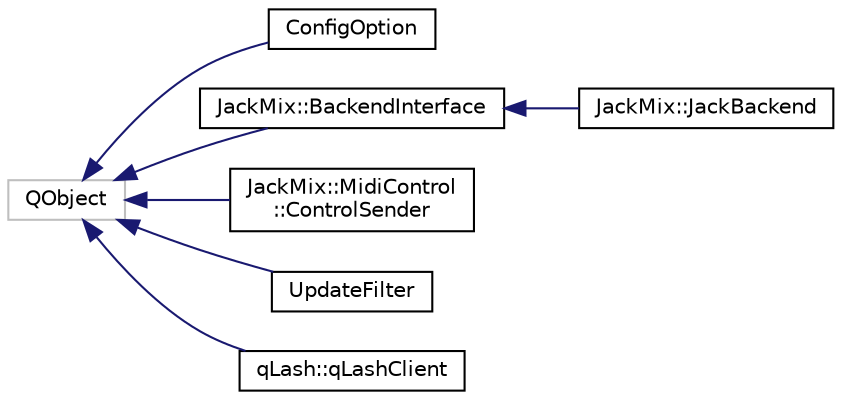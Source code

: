 digraph "类继承关系图"
{
 // LATEX_PDF_SIZE
  edge [fontname="Helvetica",fontsize="10",labelfontname="Helvetica",labelfontsize="10"];
  node [fontname="Helvetica",fontsize="10",shape=record];
  rankdir="LR";
  Node31 [label="QObject",height=0.2,width=0.4,color="grey75", fillcolor="white", style="filled",tooltip=" "];
  Node31 -> Node0 [dir="back",color="midnightblue",fontsize="10",style="solid",fontname="Helvetica"];
  Node0 [label="ConfigOption",height=0.2,width=0.4,color="black", fillcolor="white", style="filled",URL="$d2/dd3/class_config_option.html",tooltip=" "];
  Node31 -> Node33 [dir="back",color="midnightblue",fontsize="10",style="solid",fontname="Helvetica"];
  Node33 [label="JackMix::BackendInterface",height=0.2,width=0.4,color="black", fillcolor="white", style="filled",URL="$de/dc4/class_jack_mix_1_1_backend_interface.html",tooltip="Abstract interface for backends"];
  Node33 -> Node34 [dir="back",color="midnightblue",fontsize="10",style="solid",fontname="Helvetica"];
  Node34 [label="JackMix::JackBackend",height=0.2,width=0.4,color="black", fillcolor="white", style="filled",URL="$d6/d69/class_jack_mix_1_1_jack_backend.html",tooltip=" "];
  Node31 -> Node35 [dir="back",color="midnightblue",fontsize="10",style="solid",fontname="Helvetica"];
  Node35 [label="JackMix::MidiControl\l::ControlSender",height=0.2,width=0.4,color="black", fillcolor="white", style="filled",URL="$df/d79/class_jack_mix_1_1_midi_control_1_1_control_sender.html",tooltip=" "];
  Node31 -> Node36 [dir="back",color="midnightblue",fontsize="10",style="solid",fontname="Helvetica"];
  Node36 [label="UpdateFilter",height=0.2,width=0.4,color="black", fillcolor="white", style="filled",URL="$de/d5f/class_update_filter.html",tooltip="Stops an internal signal being sent outside if there is already a signal relayed from the outside to ..."];
  Node31 -> Node37 [dir="back",color="midnightblue",fontsize="10",style="solid",fontname="Helvetica"];
  Node37 [label="qLash::qLashClient",height=0.2,width=0.4,color="black", fillcolor="white", style="filled",URL="$d2/d1e/classq_lash_1_1q_lash_client.html",tooltip="LASH frontend for Qt4"];
}
